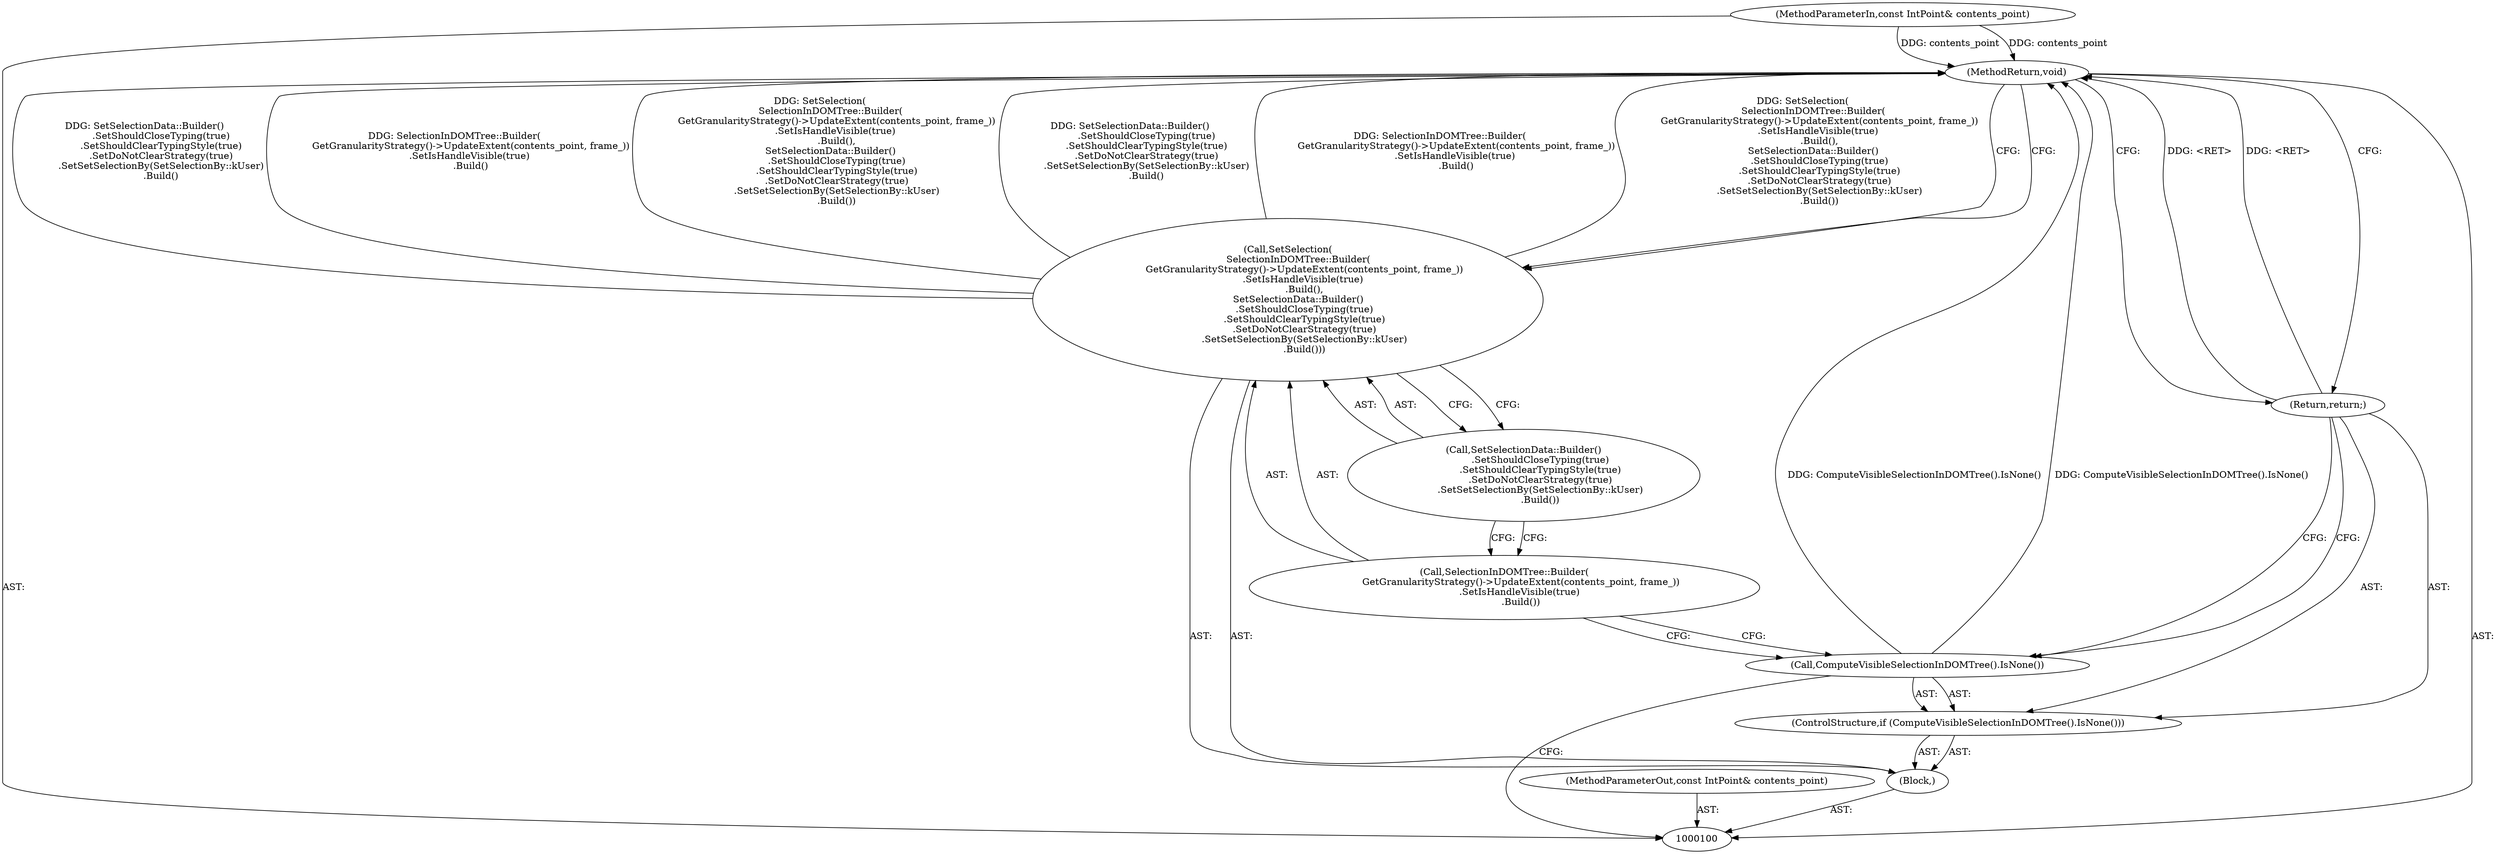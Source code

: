 digraph "1_Chrome_33827275411b33371e7bb750cce20f11de85002d_4" {
"1000109" [label="(MethodReturn,void)"];
"1000101" [label="(MethodParameterIn,const IntPoint& contents_point)"];
"1000127" [label="(MethodParameterOut,const IntPoint& contents_point)"];
"1000102" [label="(Block,)"];
"1000108" [label="(Call,SetSelectionData::Builder()\n           .SetShouldCloseTyping(true)\n           .SetShouldClearTypingStyle(true)\n           .SetDoNotClearStrategy(true)\n           .SetSetSelectionBy(SetSelectionBy::kUser)\n           .Build())"];
"1000103" [label="(ControlStructure,if (ComputeVisibleSelectionInDOMTree().IsNone()))"];
"1000104" [label="(Call,ComputeVisibleSelectionInDOMTree().IsNone())"];
"1000105" [label="(Return,return;)"];
"1000106" [label="(Call,SetSelection(\n       SelectionInDOMTree::Builder(\n           GetGranularityStrategy()->UpdateExtent(contents_point, frame_))\n          .SetIsHandleVisible(true)\n           .Build(),\n       SetSelectionData::Builder()\n           .SetShouldCloseTyping(true)\n           .SetShouldClearTypingStyle(true)\n           .SetDoNotClearStrategy(true)\n           .SetSetSelectionBy(SetSelectionBy::kUser)\n           .Build()))"];
"1000107" [label="(Call,SelectionInDOMTree::Builder(\n           GetGranularityStrategy()->UpdateExtent(contents_point, frame_))\n          .SetIsHandleVisible(true)\n           .Build())"];
"1000109" -> "1000100"  [label="AST: "];
"1000109" -> "1000105"  [label="CFG: "];
"1000109" -> "1000106"  [label="CFG: "];
"1000106" -> "1000109"  [label="DDG: SetSelectionData::Builder()\n           .SetShouldCloseTyping(true)\n           .SetShouldClearTypingStyle(true)\n           .SetDoNotClearStrategy(true)\n           .SetSetSelectionBy(SetSelectionBy::kUser)\n           .Build()"];
"1000106" -> "1000109"  [label="DDG: SelectionInDOMTree::Builder(\n           GetGranularityStrategy()->UpdateExtent(contents_point, frame_))\n          .SetIsHandleVisible(true)\n           .Build()"];
"1000106" -> "1000109"  [label="DDG: SetSelection(\n       SelectionInDOMTree::Builder(\n           GetGranularityStrategy()->UpdateExtent(contents_point, frame_))\n          .SetIsHandleVisible(true)\n           .Build(),\n       SetSelectionData::Builder()\n           .SetShouldCloseTyping(true)\n           .SetShouldClearTypingStyle(true)\n           .SetDoNotClearStrategy(true)\n           .SetSetSelectionBy(SetSelectionBy::kUser)\n           .Build())"];
"1000104" -> "1000109"  [label="DDG: ComputeVisibleSelectionInDOMTree().IsNone()"];
"1000101" -> "1000109"  [label="DDG: contents_point"];
"1000105" -> "1000109"  [label="DDG: <RET>"];
"1000101" -> "1000100"  [label="AST: "];
"1000101" -> "1000109"  [label="DDG: contents_point"];
"1000127" -> "1000100"  [label="AST: "];
"1000102" -> "1000100"  [label="AST: "];
"1000103" -> "1000102"  [label="AST: "];
"1000106" -> "1000102"  [label="AST: "];
"1000108" -> "1000106"  [label="AST: "];
"1000108" -> "1000107"  [label="CFG: "];
"1000106" -> "1000108"  [label="CFG: "];
"1000103" -> "1000102"  [label="AST: "];
"1000104" -> "1000103"  [label="AST: "];
"1000105" -> "1000103"  [label="AST: "];
"1000104" -> "1000103"  [label="AST: "];
"1000104" -> "1000100"  [label="CFG: "];
"1000105" -> "1000104"  [label="CFG: "];
"1000107" -> "1000104"  [label="CFG: "];
"1000104" -> "1000109"  [label="DDG: ComputeVisibleSelectionInDOMTree().IsNone()"];
"1000105" -> "1000103"  [label="AST: "];
"1000105" -> "1000104"  [label="CFG: "];
"1000109" -> "1000105"  [label="CFG: "];
"1000105" -> "1000109"  [label="DDG: <RET>"];
"1000106" -> "1000102"  [label="AST: "];
"1000106" -> "1000108"  [label="CFG: "];
"1000107" -> "1000106"  [label="AST: "];
"1000108" -> "1000106"  [label="AST: "];
"1000109" -> "1000106"  [label="CFG: "];
"1000106" -> "1000109"  [label="DDG: SetSelectionData::Builder()\n           .SetShouldCloseTyping(true)\n           .SetShouldClearTypingStyle(true)\n           .SetDoNotClearStrategy(true)\n           .SetSetSelectionBy(SetSelectionBy::kUser)\n           .Build()"];
"1000106" -> "1000109"  [label="DDG: SelectionInDOMTree::Builder(\n           GetGranularityStrategy()->UpdateExtent(contents_point, frame_))\n          .SetIsHandleVisible(true)\n           .Build()"];
"1000106" -> "1000109"  [label="DDG: SetSelection(\n       SelectionInDOMTree::Builder(\n           GetGranularityStrategy()->UpdateExtent(contents_point, frame_))\n          .SetIsHandleVisible(true)\n           .Build(),\n       SetSelectionData::Builder()\n           .SetShouldCloseTyping(true)\n           .SetShouldClearTypingStyle(true)\n           .SetDoNotClearStrategy(true)\n           .SetSetSelectionBy(SetSelectionBy::kUser)\n           .Build())"];
"1000107" -> "1000106"  [label="AST: "];
"1000107" -> "1000104"  [label="CFG: "];
"1000108" -> "1000107"  [label="CFG: "];
}
